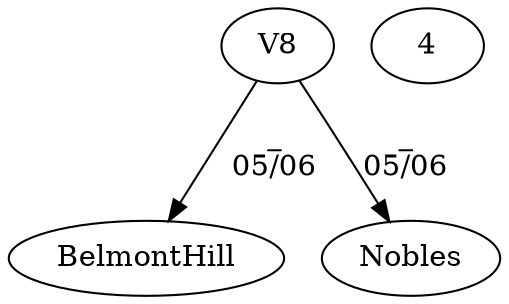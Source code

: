 digraph boys6fours4V8 {BelmontHill [URL="boys6fours4V8BelmontHill.html"];4V8 [URL="boys6fours4V84V8.html"];Nobles [URL="boys6fours4V8Nobles.html"];4V8 -> BelmontHill[label="_
05/06", weight="99", tooltip="NEIRA Boys Fours,Belmont Hill vs Nobles/The Bassett Cup			
Distance: 1300m Conditions: Variable wind, mostly tail/cross-tail, fairly strong to start then diminishing throughout the racing (and even changing to a headwind for part of the 1V4 race). Great water throughout. Comments: Thanks to Nobles for a fantastic afternoon of racing. Belmont Hill retains the Bassett Cup by virtue of the win in the 1V4.
None", URL="http://www.row2k.com/results/resultspage.cfm?UID=A2ED238F671A343384BFA3B092B6419C&cat=1", random="random"]; 
4V8 -> Nobles[label="_
05/06", weight="99", tooltip="NEIRA Boys Fours,Belmont Hill vs Nobles/The Bassett Cup			
Distance: 1300m Conditions: Variable wind, mostly tail/cross-tail, fairly strong to start then diminishing throughout the racing (and even changing to a headwind for part of the 1V4 race). Great water throughout. Comments: Thanks to Nobles for a fantastic afternoon of racing. Belmont Hill retains the Bassett Cup by virtue of the win in the 1V4.
None", URL="http://www.row2k.com/results/resultspage.cfm?UID=A2ED238F671A343384BFA3B092B6419C&cat=1", random="random"]}